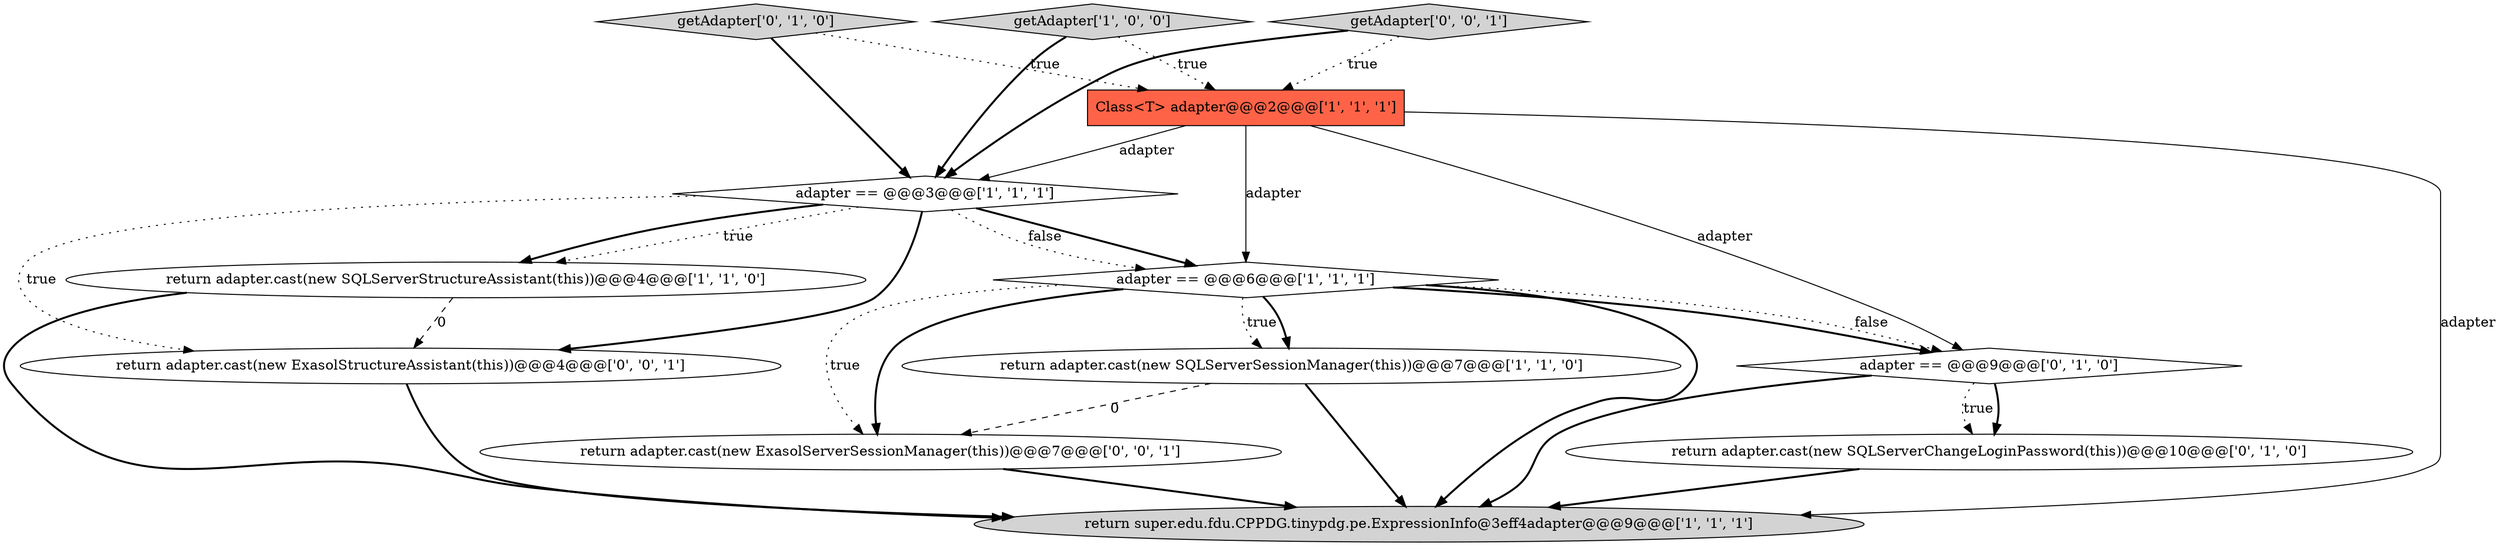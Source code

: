 digraph {
3 [style = filled, label = "return adapter.cast(new SQLServerSessionManager(this))@@@7@@@['1', '1', '0']", fillcolor = white, shape = ellipse image = "AAA0AAABBB1BBB"];
12 [style = filled, label = "getAdapter['0', '0', '1']", fillcolor = lightgray, shape = diamond image = "AAA0AAABBB3BBB"];
5 [style = filled, label = "adapter == @@@6@@@['1', '1', '1']", fillcolor = white, shape = diamond image = "AAA0AAABBB1BBB"];
4 [style = filled, label = "getAdapter['1', '0', '0']", fillcolor = lightgray, shape = diamond image = "AAA0AAABBB1BBB"];
9 [style = filled, label = "return adapter.cast(new SQLServerChangeLoginPassword(this))@@@10@@@['0', '1', '0']", fillcolor = white, shape = ellipse image = "AAA1AAABBB2BBB"];
7 [style = filled, label = "getAdapter['0', '1', '0']", fillcolor = lightgray, shape = diamond image = "AAA0AAABBB2BBB"];
10 [style = filled, label = "return adapter.cast(new ExasolStructureAssistant(this))@@@4@@@['0', '0', '1']", fillcolor = white, shape = ellipse image = "AAA0AAABBB3BBB"];
0 [style = filled, label = "adapter == @@@3@@@['1', '1', '1']", fillcolor = white, shape = diamond image = "AAA0AAABBB1BBB"];
2 [style = filled, label = "Class<T> adapter@@@2@@@['1', '1', '1']", fillcolor = tomato, shape = box image = "AAA0AAABBB1BBB"];
6 [style = filled, label = "return adapter.cast(new SQLServerStructureAssistant(this))@@@4@@@['1', '1', '0']", fillcolor = white, shape = ellipse image = "AAA0AAABBB1BBB"];
1 [style = filled, label = "return super.edu.fdu.CPPDG.tinypdg.pe.ExpressionInfo@3eff4adapter@@@9@@@['1', '1', '1']", fillcolor = lightgray, shape = ellipse image = "AAA0AAABBB1BBB"];
8 [style = filled, label = "adapter == @@@9@@@['0', '1', '0']", fillcolor = white, shape = diamond image = "AAA1AAABBB2BBB"];
11 [style = filled, label = "return adapter.cast(new ExasolServerSessionManager(this))@@@7@@@['0', '0', '1']", fillcolor = white, shape = ellipse image = "AAA0AAABBB3BBB"];
7->2 [style = dotted, label="true"];
0->10 [style = dotted, label="true"];
0->6 [style = bold, label=""];
12->0 [style = bold, label=""];
0->6 [style = dotted, label="true"];
5->11 [style = dotted, label="true"];
5->8 [style = bold, label=""];
8->9 [style = bold, label=""];
2->8 [style = solid, label="adapter"];
5->3 [style = dotted, label="true"];
5->1 [style = bold, label=""];
2->0 [style = solid, label="adapter"];
2->5 [style = solid, label="adapter"];
3->11 [style = dashed, label="0"];
11->1 [style = bold, label=""];
12->2 [style = dotted, label="true"];
3->1 [style = bold, label=""];
8->1 [style = bold, label=""];
0->10 [style = bold, label=""];
10->1 [style = bold, label=""];
5->11 [style = bold, label=""];
2->1 [style = solid, label="adapter"];
7->0 [style = bold, label=""];
5->3 [style = bold, label=""];
0->5 [style = bold, label=""];
6->10 [style = dashed, label="0"];
9->1 [style = bold, label=""];
6->1 [style = bold, label=""];
5->8 [style = dotted, label="false"];
0->5 [style = dotted, label="false"];
4->0 [style = bold, label=""];
4->2 [style = dotted, label="true"];
8->9 [style = dotted, label="true"];
}
